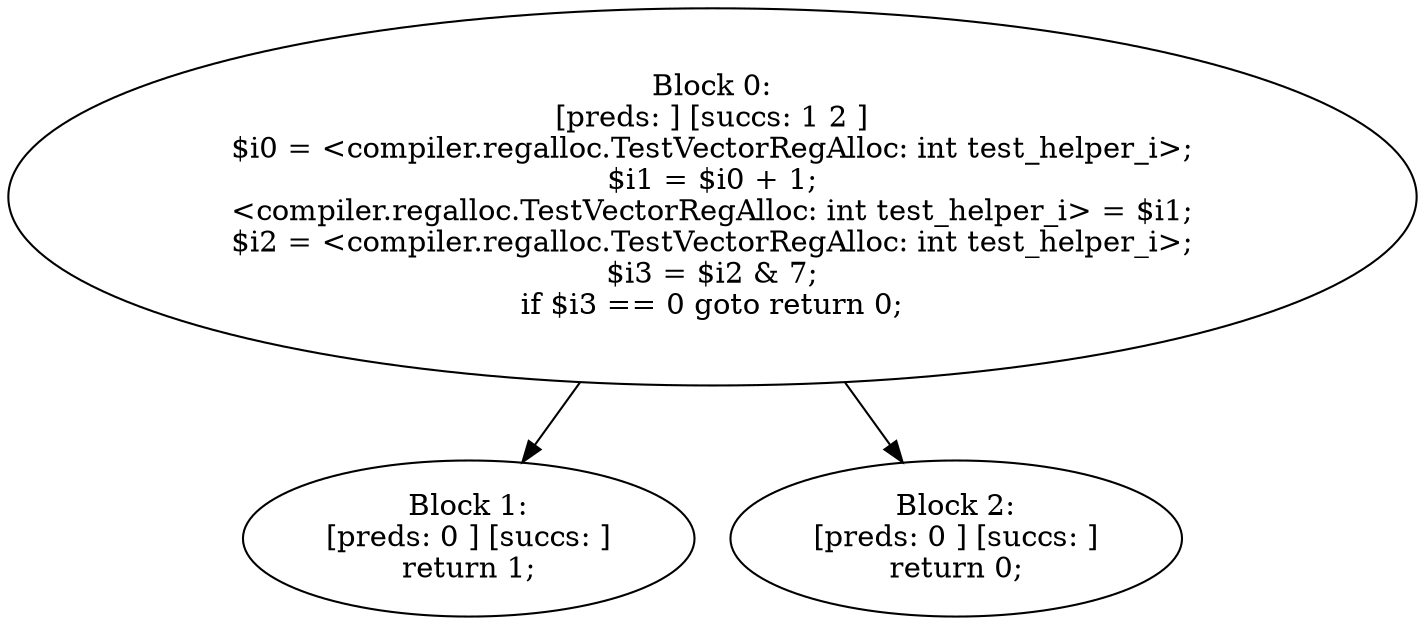 digraph "unitGraph" {
    "Block 0:
[preds: ] [succs: 1 2 ]
$i0 = <compiler.regalloc.TestVectorRegAlloc: int test_helper_i>;
$i1 = $i0 + 1;
<compiler.regalloc.TestVectorRegAlloc: int test_helper_i> = $i1;
$i2 = <compiler.regalloc.TestVectorRegAlloc: int test_helper_i>;
$i3 = $i2 & 7;
if $i3 == 0 goto return 0;
"
    "Block 1:
[preds: 0 ] [succs: ]
return 1;
"
    "Block 2:
[preds: 0 ] [succs: ]
return 0;
"
    "Block 0:
[preds: ] [succs: 1 2 ]
$i0 = <compiler.regalloc.TestVectorRegAlloc: int test_helper_i>;
$i1 = $i0 + 1;
<compiler.regalloc.TestVectorRegAlloc: int test_helper_i> = $i1;
$i2 = <compiler.regalloc.TestVectorRegAlloc: int test_helper_i>;
$i3 = $i2 & 7;
if $i3 == 0 goto return 0;
"->"Block 1:
[preds: 0 ] [succs: ]
return 1;
";
    "Block 0:
[preds: ] [succs: 1 2 ]
$i0 = <compiler.regalloc.TestVectorRegAlloc: int test_helper_i>;
$i1 = $i0 + 1;
<compiler.regalloc.TestVectorRegAlloc: int test_helper_i> = $i1;
$i2 = <compiler.regalloc.TestVectorRegAlloc: int test_helper_i>;
$i3 = $i2 & 7;
if $i3 == 0 goto return 0;
"->"Block 2:
[preds: 0 ] [succs: ]
return 0;
";
}
